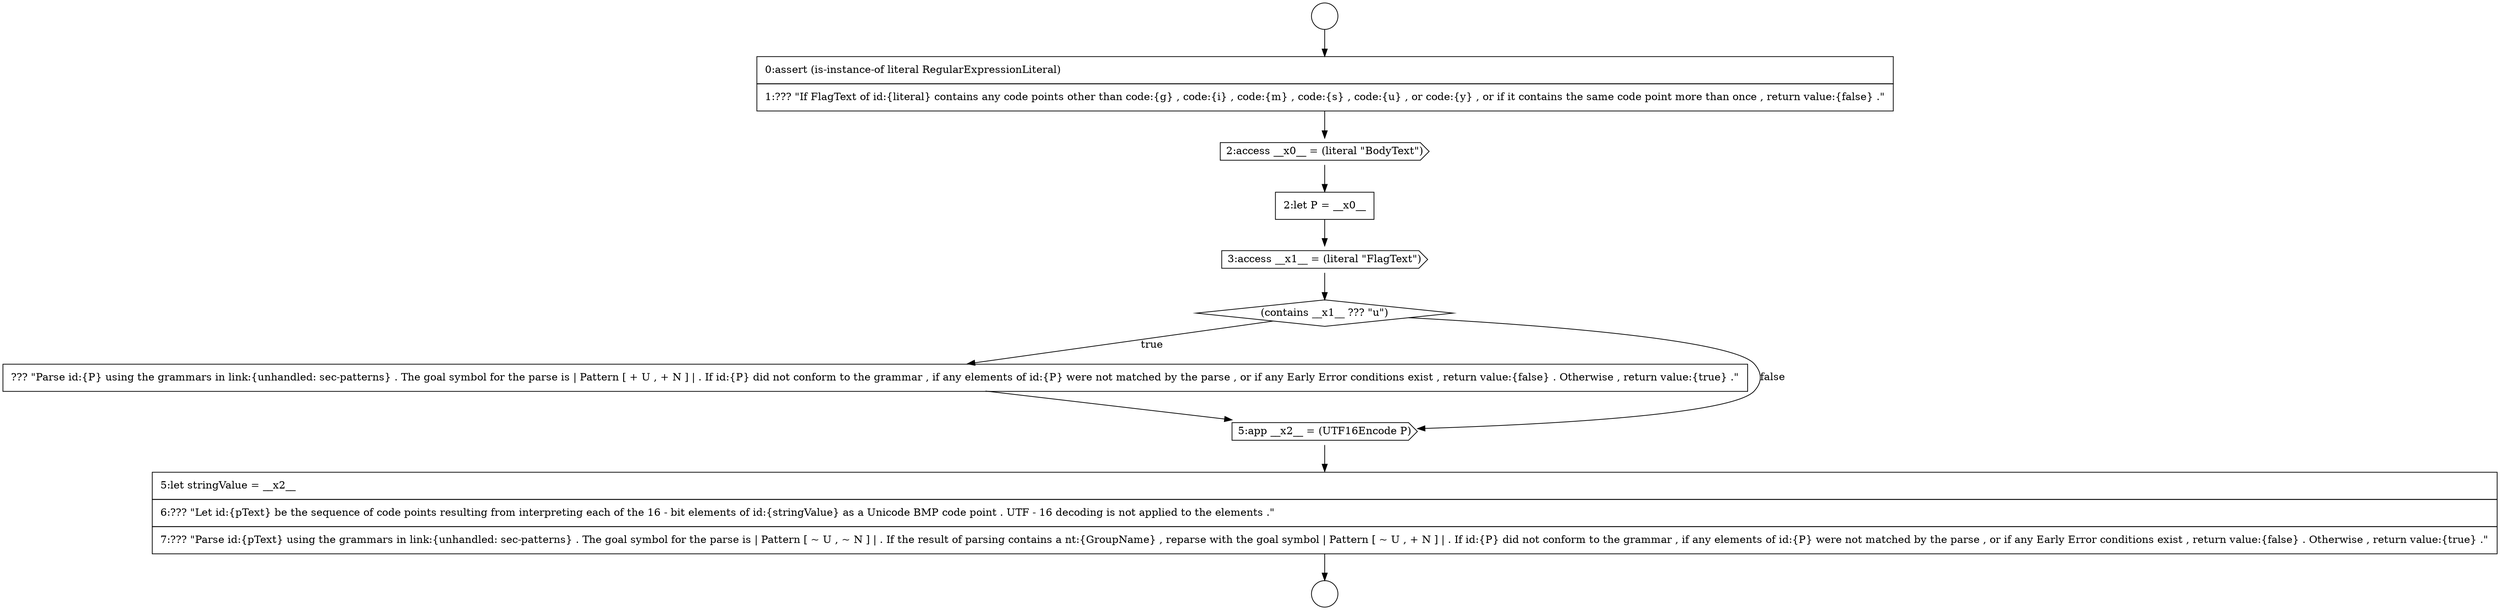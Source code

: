 digraph {
  node4101 [shape=circle label=" " color="black" fillcolor="white" style=filled]
  node4105 [shape=cds, label=<<font color="black">3:access __x1__ = (literal &quot;FlagText&quot;)</font>> color="black" fillcolor="white" style=filled]
  node4100 [shape=circle label=" " color="black" fillcolor="white" style=filled]
  node4104 [shape=none, margin=0, label=<<font color="black">
    <table border="0" cellborder="1" cellspacing="0" cellpadding="10">
      <tr><td align="left">2:let P = __x0__</td></tr>
    </table>
  </font>> color="black" fillcolor="white" style=filled]
  node4107 [shape=none, margin=0, label=<<font color="black">
    <table border="0" cellborder="1" cellspacing="0" cellpadding="10">
      <tr><td align="left">??? &quot;Parse id:{P} using the grammars in link:{unhandled: sec-patterns} . The goal symbol for the parse is | Pattern [ + U , + N ] | . If id:{P} did not conform to the grammar , if any elements of id:{P} were not matched by the parse , or if any Early Error conditions exist , return value:{false} . Otherwise , return value:{true} .&quot;</td></tr>
    </table>
  </font>> color="black" fillcolor="white" style=filled]
  node4103 [shape=cds, label=<<font color="black">2:access __x0__ = (literal &quot;BodyText&quot;)</font>> color="black" fillcolor="white" style=filled]
  node4106 [shape=diamond, label=<<font color="black">(contains __x1__ ??? &quot;u&quot;)</font>> color="black" fillcolor="white" style=filled]
  node4102 [shape=none, margin=0, label=<<font color="black">
    <table border="0" cellborder="1" cellspacing="0" cellpadding="10">
      <tr><td align="left">0:assert (is-instance-of literal RegularExpressionLiteral)</td></tr>
      <tr><td align="left">1:??? &quot;If FlagText of id:{literal} contains any code points other than code:{g} , code:{i} , code:{m} , code:{s} , code:{u} , or code:{y} , or if it contains the same code point more than once , return value:{false} .&quot;</td></tr>
    </table>
  </font>> color="black" fillcolor="white" style=filled]
  node4108 [shape=cds, label=<<font color="black">5:app __x2__ = (UTF16Encode P)</font>> color="black" fillcolor="white" style=filled]
  node4109 [shape=none, margin=0, label=<<font color="black">
    <table border="0" cellborder="1" cellspacing="0" cellpadding="10">
      <tr><td align="left">5:let stringValue = __x2__</td></tr>
      <tr><td align="left">6:??? &quot;Let id:{pText} be the sequence of code points resulting from interpreting each of the 16 - bit elements of id:{stringValue} as a Unicode BMP code point . UTF - 16 decoding is not applied to the elements .&quot;</td></tr>
      <tr><td align="left">7:??? &quot;Parse id:{pText} using the grammars in link:{unhandled: sec-patterns} . The goal symbol for the parse is | Pattern [ ~ U , ~ N ] | . If the result of parsing contains a nt:{GroupName} , reparse with the goal symbol | Pattern [ ~ U , + N ] | . If id:{P} did not conform to the grammar , if any elements of id:{P} were not matched by the parse , or if any Early Error conditions exist , return value:{false} . Otherwise , return value:{true} .&quot;</td></tr>
    </table>
  </font>> color="black" fillcolor="white" style=filled]
  node4104 -> node4105 [ color="black"]
  node4100 -> node4102 [ color="black"]
  node4103 -> node4104 [ color="black"]
  node4107 -> node4108 [ color="black"]
  node4102 -> node4103 [ color="black"]
  node4109 -> node4101 [ color="black"]
  node4105 -> node4106 [ color="black"]
  node4108 -> node4109 [ color="black"]
  node4106 -> node4107 [label=<<font color="black">true</font>> color="black"]
  node4106 -> node4108 [label=<<font color="black">false</font>> color="black"]
}
